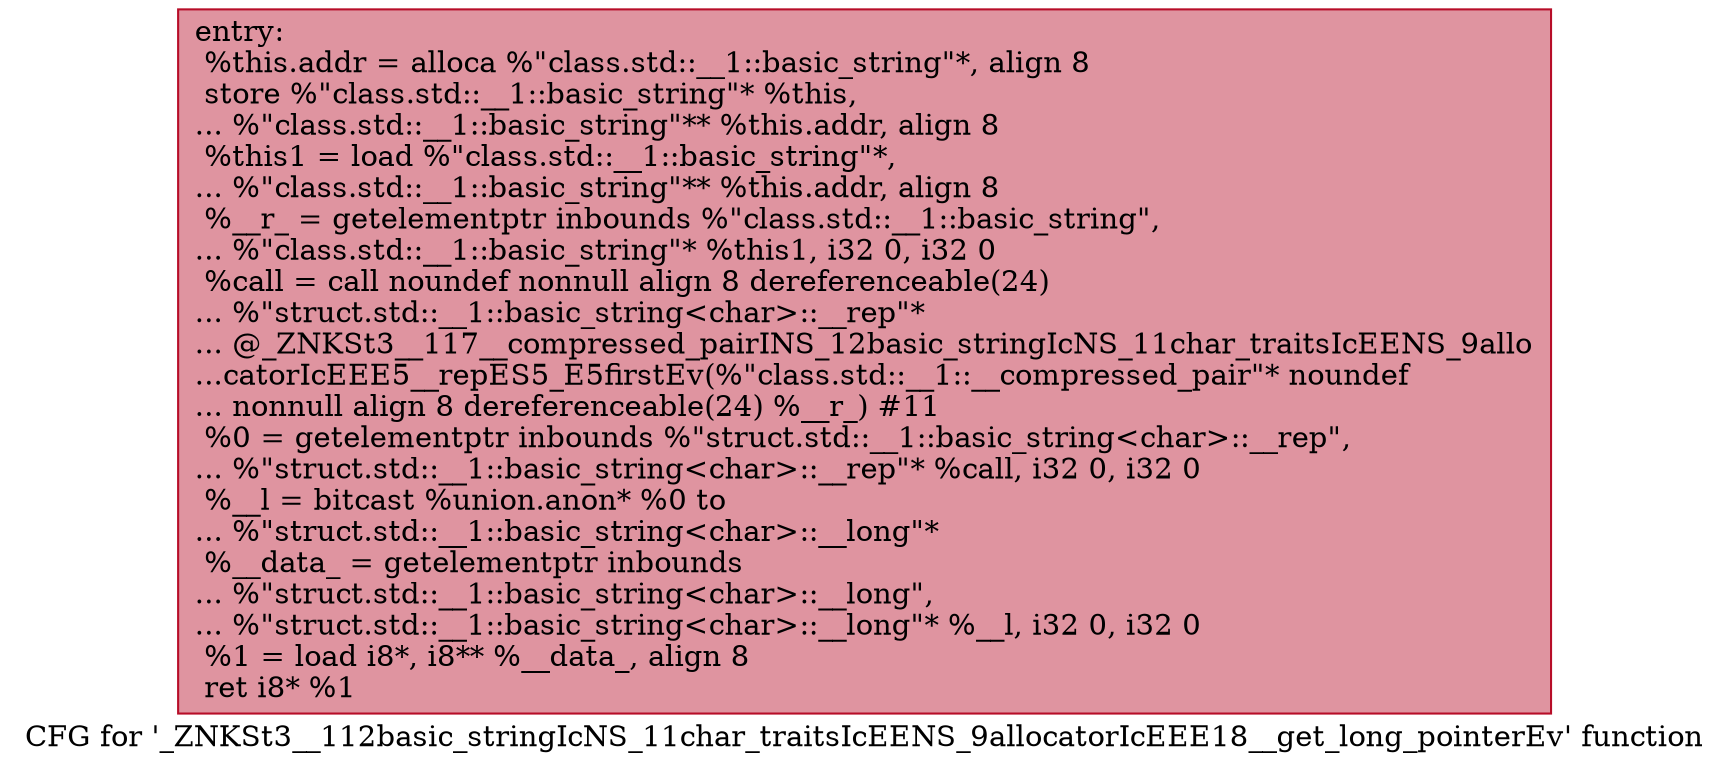 digraph "CFG for '_ZNKSt3__112basic_stringIcNS_11char_traitsIcEENS_9allocatorIcEEE18__get_long_pointerEv' function" {
	label="CFG for '_ZNKSt3__112basic_stringIcNS_11char_traitsIcEENS_9allocatorIcEEE18__get_long_pointerEv' function";

	Node0x600003e7f800 [shape=record,color="#b70d28ff", style=filled, fillcolor="#b70d2870",label="{entry:\l  %this.addr = alloca %\"class.std::__1::basic_string\"*, align 8\l  store %\"class.std::__1::basic_string\"* %this,\l... %\"class.std::__1::basic_string\"** %this.addr, align 8\l  %this1 = load %\"class.std::__1::basic_string\"*,\l... %\"class.std::__1::basic_string\"** %this.addr, align 8\l  %__r_ = getelementptr inbounds %\"class.std::__1::basic_string\",\l... %\"class.std::__1::basic_string\"* %this1, i32 0, i32 0\l  %call = call noundef nonnull align 8 dereferenceable(24)\l... %\"struct.std::__1::basic_string\<char\>::__rep\"*\l... @_ZNKSt3__117__compressed_pairINS_12basic_stringIcNS_11char_traitsIcEENS_9allo\l...catorIcEEE5__repES5_E5firstEv(%\"class.std::__1::__compressed_pair\"* noundef\l... nonnull align 8 dereferenceable(24) %__r_) #11\l  %0 = getelementptr inbounds %\"struct.std::__1::basic_string\<char\>::__rep\",\l... %\"struct.std::__1::basic_string\<char\>::__rep\"* %call, i32 0, i32 0\l  %__l = bitcast %union.anon* %0 to\l... %\"struct.std::__1::basic_string\<char\>::__long\"*\l  %__data_ = getelementptr inbounds\l... %\"struct.std::__1::basic_string\<char\>::__long\",\l... %\"struct.std::__1::basic_string\<char\>::__long\"* %__l, i32 0, i32 0\l  %1 = load i8*, i8** %__data_, align 8\l  ret i8* %1\l}"];
}
